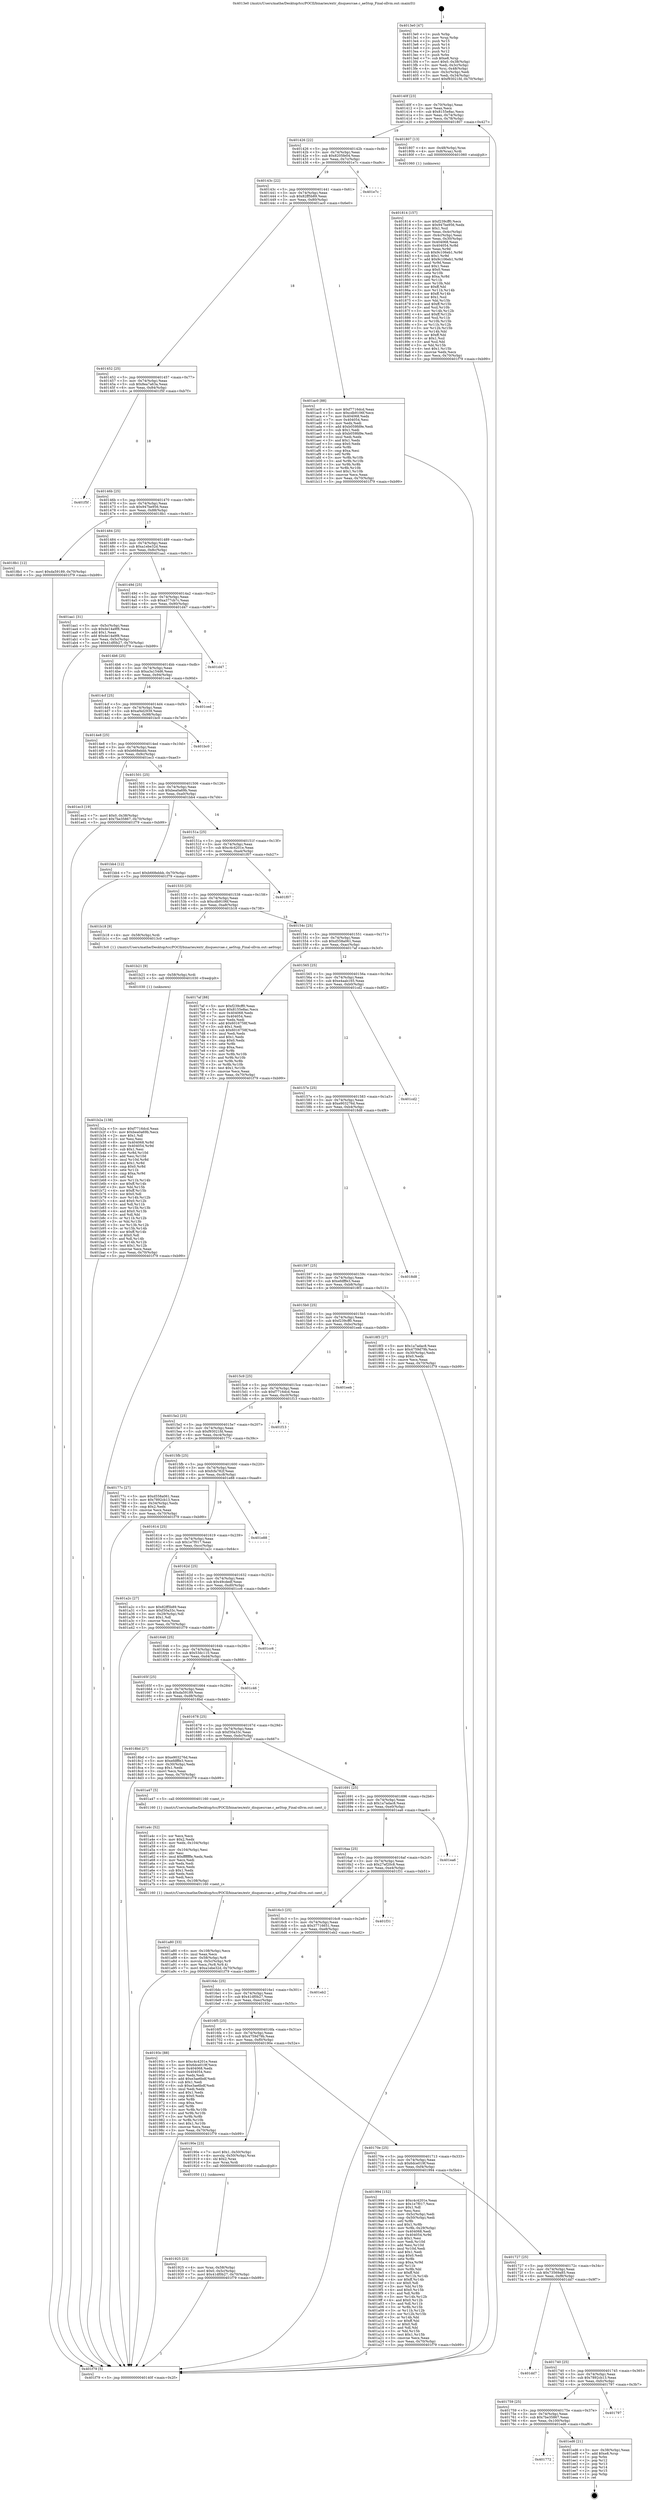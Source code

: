 digraph "0x4013e0" {
  label = "0x4013e0 (/mnt/c/Users/mathe/Desktop/tcc/POCII/binaries/extr_disquesrcae.c_aeStop_Final-ollvm.out::main(0))"
  labelloc = "t"
  node[shape=record]

  Entry [label="",width=0.3,height=0.3,shape=circle,fillcolor=black,style=filled]
  "0x40140f" [label="{
     0x40140f [23]\l
     | [instrs]\l
     &nbsp;&nbsp;0x40140f \<+3\>: mov -0x70(%rbp),%eax\l
     &nbsp;&nbsp;0x401412 \<+2\>: mov %eax,%ecx\l
     &nbsp;&nbsp;0x401414 \<+6\>: sub $0x8155e8ac,%ecx\l
     &nbsp;&nbsp;0x40141a \<+3\>: mov %eax,-0x74(%rbp)\l
     &nbsp;&nbsp;0x40141d \<+3\>: mov %ecx,-0x78(%rbp)\l
     &nbsp;&nbsp;0x401420 \<+6\>: je 0000000000401807 \<main+0x427\>\l
  }"]
  "0x401807" [label="{
     0x401807 [13]\l
     | [instrs]\l
     &nbsp;&nbsp;0x401807 \<+4\>: mov -0x48(%rbp),%rax\l
     &nbsp;&nbsp;0x40180b \<+4\>: mov 0x8(%rax),%rdi\l
     &nbsp;&nbsp;0x40180f \<+5\>: call 0000000000401060 \<atoi@plt\>\l
     | [calls]\l
     &nbsp;&nbsp;0x401060 \{1\} (unknown)\l
  }"]
  "0x401426" [label="{
     0x401426 [22]\l
     | [instrs]\l
     &nbsp;&nbsp;0x401426 \<+5\>: jmp 000000000040142b \<main+0x4b\>\l
     &nbsp;&nbsp;0x40142b \<+3\>: mov -0x74(%rbp),%eax\l
     &nbsp;&nbsp;0x40142e \<+5\>: sub $0x8205fe04,%eax\l
     &nbsp;&nbsp;0x401433 \<+3\>: mov %eax,-0x7c(%rbp)\l
     &nbsp;&nbsp;0x401436 \<+6\>: je 0000000000401e7c \<main+0xa9c\>\l
  }"]
  Exit [label="",width=0.3,height=0.3,shape=circle,fillcolor=black,style=filled,peripheries=2]
  "0x401e7c" [label="{
     0x401e7c\l
  }", style=dashed]
  "0x40143c" [label="{
     0x40143c [22]\l
     | [instrs]\l
     &nbsp;&nbsp;0x40143c \<+5\>: jmp 0000000000401441 \<main+0x61\>\l
     &nbsp;&nbsp;0x401441 \<+3\>: mov -0x74(%rbp),%eax\l
     &nbsp;&nbsp;0x401444 \<+5\>: sub $0x82ff5b89,%eax\l
     &nbsp;&nbsp;0x401449 \<+3\>: mov %eax,-0x80(%rbp)\l
     &nbsp;&nbsp;0x40144c \<+6\>: je 0000000000401ac0 \<main+0x6e0\>\l
  }"]
  "0x401772" [label="{
     0x401772\l
  }", style=dashed]
  "0x401ac0" [label="{
     0x401ac0 [88]\l
     | [instrs]\l
     &nbsp;&nbsp;0x401ac0 \<+5\>: mov $0xf7716dcd,%eax\l
     &nbsp;&nbsp;0x401ac5 \<+5\>: mov $0xcdb9106f,%ecx\l
     &nbsp;&nbsp;0x401aca \<+7\>: mov 0x404068,%edx\l
     &nbsp;&nbsp;0x401ad1 \<+7\>: mov 0x404054,%esi\l
     &nbsp;&nbsp;0x401ad8 \<+2\>: mov %edx,%edi\l
     &nbsp;&nbsp;0x401ada \<+6\>: add $0xb059fd9e,%edi\l
     &nbsp;&nbsp;0x401ae0 \<+3\>: sub $0x1,%edi\l
     &nbsp;&nbsp;0x401ae3 \<+6\>: sub $0xb059fd9e,%edi\l
     &nbsp;&nbsp;0x401ae9 \<+3\>: imul %edi,%edx\l
     &nbsp;&nbsp;0x401aec \<+3\>: and $0x1,%edx\l
     &nbsp;&nbsp;0x401aef \<+3\>: cmp $0x0,%edx\l
     &nbsp;&nbsp;0x401af2 \<+4\>: sete %r8b\l
     &nbsp;&nbsp;0x401af6 \<+3\>: cmp $0xa,%esi\l
     &nbsp;&nbsp;0x401af9 \<+4\>: setl %r9b\l
     &nbsp;&nbsp;0x401afd \<+3\>: mov %r8b,%r10b\l
     &nbsp;&nbsp;0x401b00 \<+3\>: and %r9b,%r10b\l
     &nbsp;&nbsp;0x401b03 \<+3\>: xor %r9b,%r8b\l
     &nbsp;&nbsp;0x401b06 \<+3\>: or %r8b,%r10b\l
     &nbsp;&nbsp;0x401b09 \<+4\>: test $0x1,%r10b\l
     &nbsp;&nbsp;0x401b0d \<+3\>: cmovne %ecx,%eax\l
     &nbsp;&nbsp;0x401b10 \<+3\>: mov %eax,-0x70(%rbp)\l
     &nbsp;&nbsp;0x401b13 \<+5\>: jmp 0000000000401f79 \<main+0xb99\>\l
  }"]
  "0x401452" [label="{
     0x401452 [25]\l
     | [instrs]\l
     &nbsp;&nbsp;0x401452 \<+5\>: jmp 0000000000401457 \<main+0x77\>\l
     &nbsp;&nbsp;0x401457 \<+3\>: mov -0x74(%rbp),%eax\l
     &nbsp;&nbsp;0x40145a \<+5\>: sub $0x8ea7a63a,%eax\l
     &nbsp;&nbsp;0x40145f \<+6\>: mov %eax,-0x84(%rbp)\l
     &nbsp;&nbsp;0x401465 \<+6\>: je 0000000000401f5f \<main+0xb7f\>\l
  }"]
  "0x401ed6" [label="{
     0x401ed6 [21]\l
     | [instrs]\l
     &nbsp;&nbsp;0x401ed6 \<+3\>: mov -0x38(%rbp),%eax\l
     &nbsp;&nbsp;0x401ed9 \<+7\>: add $0xe8,%rsp\l
     &nbsp;&nbsp;0x401ee0 \<+1\>: pop %rbx\l
     &nbsp;&nbsp;0x401ee1 \<+2\>: pop %r12\l
     &nbsp;&nbsp;0x401ee3 \<+2\>: pop %r13\l
     &nbsp;&nbsp;0x401ee5 \<+2\>: pop %r14\l
     &nbsp;&nbsp;0x401ee7 \<+2\>: pop %r15\l
     &nbsp;&nbsp;0x401ee9 \<+1\>: pop %rbp\l
     &nbsp;&nbsp;0x401eea \<+1\>: ret\l
  }"]
  "0x401f5f" [label="{
     0x401f5f\l
  }", style=dashed]
  "0x40146b" [label="{
     0x40146b [25]\l
     | [instrs]\l
     &nbsp;&nbsp;0x40146b \<+5\>: jmp 0000000000401470 \<main+0x90\>\l
     &nbsp;&nbsp;0x401470 \<+3\>: mov -0x74(%rbp),%eax\l
     &nbsp;&nbsp;0x401473 \<+5\>: sub $0x947be956,%eax\l
     &nbsp;&nbsp;0x401478 \<+6\>: mov %eax,-0x88(%rbp)\l
     &nbsp;&nbsp;0x40147e \<+6\>: je 00000000004018b1 \<main+0x4d1\>\l
  }"]
  "0x401759" [label="{
     0x401759 [25]\l
     | [instrs]\l
     &nbsp;&nbsp;0x401759 \<+5\>: jmp 000000000040175e \<main+0x37e\>\l
     &nbsp;&nbsp;0x40175e \<+3\>: mov -0x74(%rbp),%eax\l
     &nbsp;&nbsp;0x401761 \<+5\>: sub $0x7be35867,%eax\l
     &nbsp;&nbsp;0x401766 \<+6\>: mov %eax,-0x100(%rbp)\l
     &nbsp;&nbsp;0x40176c \<+6\>: je 0000000000401ed6 \<main+0xaf6\>\l
  }"]
  "0x4018b1" [label="{
     0x4018b1 [12]\l
     | [instrs]\l
     &nbsp;&nbsp;0x4018b1 \<+7\>: movl $0xda59189,-0x70(%rbp)\l
     &nbsp;&nbsp;0x4018b8 \<+5\>: jmp 0000000000401f79 \<main+0xb99\>\l
  }"]
  "0x401484" [label="{
     0x401484 [25]\l
     | [instrs]\l
     &nbsp;&nbsp;0x401484 \<+5\>: jmp 0000000000401489 \<main+0xa9\>\l
     &nbsp;&nbsp;0x401489 \<+3\>: mov -0x74(%rbp),%eax\l
     &nbsp;&nbsp;0x40148c \<+5\>: sub $0xa1ebe32d,%eax\l
     &nbsp;&nbsp;0x401491 \<+6\>: mov %eax,-0x8c(%rbp)\l
     &nbsp;&nbsp;0x401497 \<+6\>: je 0000000000401aa1 \<main+0x6c1\>\l
  }"]
  "0x401797" [label="{
     0x401797\l
  }", style=dashed]
  "0x401aa1" [label="{
     0x401aa1 [31]\l
     | [instrs]\l
     &nbsp;&nbsp;0x401aa1 \<+3\>: mov -0x5c(%rbp),%eax\l
     &nbsp;&nbsp;0x401aa4 \<+5\>: sub $0xde14a9f8,%eax\l
     &nbsp;&nbsp;0x401aa9 \<+3\>: add $0x1,%eax\l
     &nbsp;&nbsp;0x401aac \<+5\>: add $0xde14a9f8,%eax\l
     &nbsp;&nbsp;0x401ab1 \<+3\>: mov %eax,-0x5c(%rbp)\l
     &nbsp;&nbsp;0x401ab4 \<+7\>: movl $0x41df0b27,-0x70(%rbp)\l
     &nbsp;&nbsp;0x401abb \<+5\>: jmp 0000000000401f79 \<main+0xb99\>\l
  }"]
  "0x40149d" [label="{
     0x40149d [25]\l
     | [instrs]\l
     &nbsp;&nbsp;0x40149d \<+5\>: jmp 00000000004014a2 \<main+0xc2\>\l
     &nbsp;&nbsp;0x4014a2 \<+3\>: mov -0x74(%rbp),%eax\l
     &nbsp;&nbsp;0x4014a5 \<+5\>: sub $0xa377cb7c,%eax\l
     &nbsp;&nbsp;0x4014aa \<+6\>: mov %eax,-0x90(%rbp)\l
     &nbsp;&nbsp;0x4014b0 \<+6\>: je 0000000000401d47 \<main+0x967\>\l
  }"]
  "0x401740" [label="{
     0x401740 [25]\l
     | [instrs]\l
     &nbsp;&nbsp;0x401740 \<+5\>: jmp 0000000000401745 \<main+0x365\>\l
     &nbsp;&nbsp;0x401745 \<+3\>: mov -0x74(%rbp),%eax\l
     &nbsp;&nbsp;0x401748 \<+5\>: sub $0x7892cb13,%eax\l
     &nbsp;&nbsp;0x40174d \<+6\>: mov %eax,-0xfc(%rbp)\l
     &nbsp;&nbsp;0x401753 \<+6\>: je 0000000000401797 \<main+0x3b7\>\l
  }"]
  "0x401d47" [label="{
     0x401d47\l
  }", style=dashed]
  "0x4014b6" [label="{
     0x4014b6 [25]\l
     | [instrs]\l
     &nbsp;&nbsp;0x4014b6 \<+5\>: jmp 00000000004014bb \<main+0xdb\>\l
     &nbsp;&nbsp;0x4014bb \<+3\>: mov -0x74(%rbp),%eax\l
     &nbsp;&nbsp;0x4014be \<+5\>: sub $0xa3a154d6,%eax\l
     &nbsp;&nbsp;0x4014c3 \<+6\>: mov %eax,-0x94(%rbp)\l
     &nbsp;&nbsp;0x4014c9 \<+6\>: je 0000000000401ced \<main+0x90d\>\l
  }"]
  "0x401dd7" [label="{
     0x401dd7\l
  }", style=dashed]
  "0x401ced" [label="{
     0x401ced\l
  }", style=dashed]
  "0x4014cf" [label="{
     0x4014cf [25]\l
     | [instrs]\l
     &nbsp;&nbsp;0x4014cf \<+5\>: jmp 00000000004014d4 \<main+0xf4\>\l
     &nbsp;&nbsp;0x4014d4 \<+3\>: mov -0x74(%rbp),%eax\l
     &nbsp;&nbsp;0x4014d7 \<+5\>: sub $0xaf4d2939,%eax\l
     &nbsp;&nbsp;0x4014dc \<+6\>: mov %eax,-0x98(%rbp)\l
     &nbsp;&nbsp;0x4014e2 \<+6\>: je 0000000000401bc0 \<main+0x7e0\>\l
  }"]
  "0x401b2a" [label="{
     0x401b2a [138]\l
     | [instrs]\l
     &nbsp;&nbsp;0x401b2a \<+5\>: mov $0xf7716dcd,%eax\l
     &nbsp;&nbsp;0x401b2f \<+5\>: mov $0xbea0a69b,%ecx\l
     &nbsp;&nbsp;0x401b34 \<+2\>: mov $0x1,%dl\l
     &nbsp;&nbsp;0x401b36 \<+2\>: xor %esi,%esi\l
     &nbsp;&nbsp;0x401b38 \<+8\>: mov 0x404068,%r8d\l
     &nbsp;&nbsp;0x401b40 \<+8\>: mov 0x404054,%r9d\l
     &nbsp;&nbsp;0x401b48 \<+3\>: sub $0x1,%esi\l
     &nbsp;&nbsp;0x401b4b \<+3\>: mov %r8d,%r10d\l
     &nbsp;&nbsp;0x401b4e \<+3\>: add %esi,%r10d\l
     &nbsp;&nbsp;0x401b51 \<+4\>: imul %r10d,%r8d\l
     &nbsp;&nbsp;0x401b55 \<+4\>: and $0x1,%r8d\l
     &nbsp;&nbsp;0x401b59 \<+4\>: cmp $0x0,%r8d\l
     &nbsp;&nbsp;0x401b5d \<+4\>: sete %r11b\l
     &nbsp;&nbsp;0x401b61 \<+4\>: cmp $0xa,%r9d\l
     &nbsp;&nbsp;0x401b65 \<+3\>: setl %bl\l
     &nbsp;&nbsp;0x401b68 \<+3\>: mov %r11b,%r14b\l
     &nbsp;&nbsp;0x401b6b \<+4\>: xor $0xff,%r14b\l
     &nbsp;&nbsp;0x401b6f \<+3\>: mov %bl,%r15b\l
     &nbsp;&nbsp;0x401b72 \<+4\>: xor $0xff,%r15b\l
     &nbsp;&nbsp;0x401b76 \<+3\>: xor $0x0,%dl\l
     &nbsp;&nbsp;0x401b79 \<+3\>: mov %r14b,%r12b\l
     &nbsp;&nbsp;0x401b7c \<+4\>: and $0x0,%r12b\l
     &nbsp;&nbsp;0x401b80 \<+3\>: and %dl,%r11b\l
     &nbsp;&nbsp;0x401b83 \<+3\>: mov %r15b,%r13b\l
     &nbsp;&nbsp;0x401b86 \<+4\>: and $0x0,%r13b\l
     &nbsp;&nbsp;0x401b8a \<+2\>: and %dl,%bl\l
     &nbsp;&nbsp;0x401b8c \<+3\>: or %r11b,%r12b\l
     &nbsp;&nbsp;0x401b8f \<+3\>: or %bl,%r13b\l
     &nbsp;&nbsp;0x401b92 \<+3\>: xor %r13b,%r12b\l
     &nbsp;&nbsp;0x401b95 \<+3\>: or %r15b,%r14b\l
     &nbsp;&nbsp;0x401b98 \<+4\>: xor $0xff,%r14b\l
     &nbsp;&nbsp;0x401b9c \<+3\>: or $0x0,%dl\l
     &nbsp;&nbsp;0x401b9f \<+3\>: and %dl,%r14b\l
     &nbsp;&nbsp;0x401ba2 \<+3\>: or %r14b,%r12b\l
     &nbsp;&nbsp;0x401ba5 \<+4\>: test $0x1,%r12b\l
     &nbsp;&nbsp;0x401ba9 \<+3\>: cmovne %ecx,%eax\l
     &nbsp;&nbsp;0x401bac \<+3\>: mov %eax,-0x70(%rbp)\l
     &nbsp;&nbsp;0x401baf \<+5\>: jmp 0000000000401f79 \<main+0xb99\>\l
  }"]
  "0x401bc0" [label="{
     0x401bc0\l
  }", style=dashed]
  "0x4014e8" [label="{
     0x4014e8 [25]\l
     | [instrs]\l
     &nbsp;&nbsp;0x4014e8 \<+5\>: jmp 00000000004014ed \<main+0x10d\>\l
     &nbsp;&nbsp;0x4014ed \<+3\>: mov -0x74(%rbp),%eax\l
     &nbsp;&nbsp;0x4014f0 \<+5\>: sub $0xb668ebbb,%eax\l
     &nbsp;&nbsp;0x4014f5 \<+6\>: mov %eax,-0x9c(%rbp)\l
     &nbsp;&nbsp;0x4014fb \<+6\>: je 0000000000401ec3 \<main+0xae3\>\l
  }"]
  "0x401b21" [label="{
     0x401b21 [9]\l
     | [instrs]\l
     &nbsp;&nbsp;0x401b21 \<+4\>: mov -0x58(%rbp),%rdi\l
     &nbsp;&nbsp;0x401b25 \<+5\>: call 0000000000401030 \<free@plt\>\l
     | [calls]\l
     &nbsp;&nbsp;0x401030 \{1\} (unknown)\l
  }"]
  "0x401ec3" [label="{
     0x401ec3 [19]\l
     | [instrs]\l
     &nbsp;&nbsp;0x401ec3 \<+7\>: movl $0x0,-0x38(%rbp)\l
     &nbsp;&nbsp;0x401eca \<+7\>: movl $0x7be35867,-0x70(%rbp)\l
     &nbsp;&nbsp;0x401ed1 \<+5\>: jmp 0000000000401f79 \<main+0xb99\>\l
  }"]
  "0x401501" [label="{
     0x401501 [25]\l
     | [instrs]\l
     &nbsp;&nbsp;0x401501 \<+5\>: jmp 0000000000401506 \<main+0x126\>\l
     &nbsp;&nbsp;0x401506 \<+3\>: mov -0x74(%rbp),%eax\l
     &nbsp;&nbsp;0x401509 \<+5\>: sub $0xbea0a69b,%eax\l
     &nbsp;&nbsp;0x40150e \<+6\>: mov %eax,-0xa0(%rbp)\l
     &nbsp;&nbsp;0x401514 \<+6\>: je 0000000000401bb4 \<main+0x7d4\>\l
  }"]
  "0x401a80" [label="{
     0x401a80 [33]\l
     | [instrs]\l
     &nbsp;&nbsp;0x401a80 \<+6\>: mov -0x108(%rbp),%ecx\l
     &nbsp;&nbsp;0x401a86 \<+3\>: imul %eax,%ecx\l
     &nbsp;&nbsp;0x401a89 \<+4\>: mov -0x58(%rbp),%r8\l
     &nbsp;&nbsp;0x401a8d \<+4\>: movslq -0x5c(%rbp),%r9\l
     &nbsp;&nbsp;0x401a91 \<+4\>: mov %ecx,(%r8,%r9,4)\l
     &nbsp;&nbsp;0x401a95 \<+7\>: movl $0xa1ebe32d,-0x70(%rbp)\l
     &nbsp;&nbsp;0x401a9c \<+5\>: jmp 0000000000401f79 \<main+0xb99\>\l
  }"]
  "0x401bb4" [label="{
     0x401bb4 [12]\l
     | [instrs]\l
     &nbsp;&nbsp;0x401bb4 \<+7\>: movl $0xb668ebbb,-0x70(%rbp)\l
     &nbsp;&nbsp;0x401bbb \<+5\>: jmp 0000000000401f79 \<main+0xb99\>\l
  }"]
  "0x40151a" [label="{
     0x40151a [25]\l
     | [instrs]\l
     &nbsp;&nbsp;0x40151a \<+5\>: jmp 000000000040151f \<main+0x13f\>\l
     &nbsp;&nbsp;0x40151f \<+3\>: mov -0x74(%rbp),%eax\l
     &nbsp;&nbsp;0x401522 \<+5\>: sub $0xc4c4201e,%eax\l
     &nbsp;&nbsp;0x401527 \<+6\>: mov %eax,-0xa4(%rbp)\l
     &nbsp;&nbsp;0x40152d \<+6\>: je 0000000000401f07 \<main+0xb27\>\l
  }"]
  "0x401a4c" [label="{
     0x401a4c [52]\l
     | [instrs]\l
     &nbsp;&nbsp;0x401a4c \<+2\>: xor %ecx,%ecx\l
     &nbsp;&nbsp;0x401a4e \<+5\>: mov $0x2,%edx\l
     &nbsp;&nbsp;0x401a53 \<+6\>: mov %edx,-0x104(%rbp)\l
     &nbsp;&nbsp;0x401a59 \<+1\>: cltd\l
     &nbsp;&nbsp;0x401a5a \<+6\>: mov -0x104(%rbp),%esi\l
     &nbsp;&nbsp;0x401a60 \<+2\>: idiv %esi\l
     &nbsp;&nbsp;0x401a62 \<+6\>: imul $0xfffffffe,%edx,%edx\l
     &nbsp;&nbsp;0x401a68 \<+2\>: mov %ecx,%edi\l
     &nbsp;&nbsp;0x401a6a \<+2\>: sub %edx,%edi\l
     &nbsp;&nbsp;0x401a6c \<+2\>: mov %ecx,%edx\l
     &nbsp;&nbsp;0x401a6e \<+3\>: sub $0x1,%edx\l
     &nbsp;&nbsp;0x401a71 \<+2\>: add %edx,%edi\l
     &nbsp;&nbsp;0x401a73 \<+2\>: sub %edi,%ecx\l
     &nbsp;&nbsp;0x401a75 \<+6\>: mov %ecx,-0x108(%rbp)\l
     &nbsp;&nbsp;0x401a7b \<+5\>: call 0000000000401160 \<next_i\>\l
     | [calls]\l
     &nbsp;&nbsp;0x401160 \{1\} (/mnt/c/Users/mathe/Desktop/tcc/POCII/binaries/extr_disquesrcae.c_aeStop_Final-ollvm.out::next_i)\l
  }"]
  "0x401f07" [label="{
     0x401f07\l
  }", style=dashed]
  "0x401533" [label="{
     0x401533 [25]\l
     | [instrs]\l
     &nbsp;&nbsp;0x401533 \<+5\>: jmp 0000000000401538 \<main+0x158\>\l
     &nbsp;&nbsp;0x401538 \<+3\>: mov -0x74(%rbp),%eax\l
     &nbsp;&nbsp;0x40153b \<+5\>: sub $0xcdb9106f,%eax\l
     &nbsp;&nbsp;0x401540 \<+6\>: mov %eax,-0xa8(%rbp)\l
     &nbsp;&nbsp;0x401546 \<+6\>: je 0000000000401b18 \<main+0x738\>\l
  }"]
  "0x401727" [label="{
     0x401727 [25]\l
     | [instrs]\l
     &nbsp;&nbsp;0x401727 \<+5\>: jmp 000000000040172c \<main+0x34c\>\l
     &nbsp;&nbsp;0x40172c \<+3\>: mov -0x74(%rbp),%eax\l
     &nbsp;&nbsp;0x40172f \<+5\>: sub $0x73569a85,%eax\l
     &nbsp;&nbsp;0x401734 \<+6\>: mov %eax,-0xf8(%rbp)\l
     &nbsp;&nbsp;0x40173a \<+6\>: je 0000000000401dd7 \<main+0x9f7\>\l
  }"]
  "0x401b18" [label="{
     0x401b18 [9]\l
     | [instrs]\l
     &nbsp;&nbsp;0x401b18 \<+4\>: mov -0x58(%rbp),%rdi\l
     &nbsp;&nbsp;0x401b1c \<+5\>: call 00000000004013c0 \<aeStop\>\l
     | [calls]\l
     &nbsp;&nbsp;0x4013c0 \{1\} (/mnt/c/Users/mathe/Desktop/tcc/POCII/binaries/extr_disquesrcae.c_aeStop_Final-ollvm.out::aeStop)\l
  }"]
  "0x40154c" [label="{
     0x40154c [25]\l
     | [instrs]\l
     &nbsp;&nbsp;0x40154c \<+5\>: jmp 0000000000401551 \<main+0x171\>\l
     &nbsp;&nbsp;0x401551 \<+3\>: mov -0x74(%rbp),%eax\l
     &nbsp;&nbsp;0x401554 \<+5\>: sub $0xd558a061,%eax\l
     &nbsp;&nbsp;0x401559 \<+6\>: mov %eax,-0xac(%rbp)\l
     &nbsp;&nbsp;0x40155f \<+6\>: je 00000000004017af \<main+0x3cf\>\l
  }"]
  "0x401994" [label="{
     0x401994 [152]\l
     | [instrs]\l
     &nbsp;&nbsp;0x401994 \<+5\>: mov $0xc4c4201e,%eax\l
     &nbsp;&nbsp;0x401999 \<+5\>: mov $0x1e7f017,%ecx\l
     &nbsp;&nbsp;0x40199e \<+2\>: mov $0x1,%dl\l
     &nbsp;&nbsp;0x4019a0 \<+2\>: xor %esi,%esi\l
     &nbsp;&nbsp;0x4019a2 \<+3\>: mov -0x5c(%rbp),%edi\l
     &nbsp;&nbsp;0x4019a5 \<+3\>: cmp -0x50(%rbp),%edi\l
     &nbsp;&nbsp;0x4019a8 \<+4\>: setl %r8b\l
     &nbsp;&nbsp;0x4019ac \<+4\>: and $0x1,%r8b\l
     &nbsp;&nbsp;0x4019b0 \<+4\>: mov %r8b,-0x29(%rbp)\l
     &nbsp;&nbsp;0x4019b4 \<+7\>: mov 0x404068,%edi\l
     &nbsp;&nbsp;0x4019bb \<+8\>: mov 0x404054,%r9d\l
     &nbsp;&nbsp;0x4019c3 \<+3\>: sub $0x1,%esi\l
     &nbsp;&nbsp;0x4019c6 \<+3\>: mov %edi,%r10d\l
     &nbsp;&nbsp;0x4019c9 \<+3\>: add %esi,%r10d\l
     &nbsp;&nbsp;0x4019cc \<+4\>: imul %r10d,%edi\l
     &nbsp;&nbsp;0x4019d0 \<+3\>: and $0x1,%edi\l
     &nbsp;&nbsp;0x4019d3 \<+3\>: cmp $0x0,%edi\l
     &nbsp;&nbsp;0x4019d6 \<+4\>: sete %r8b\l
     &nbsp;&nbsp;0x4019da \<+4\>: cmp $0xa,%r9d\l
     &nbsp;&nbsp;0x4019de \<+4\>: setl %r11b\l
     &nbsp;&nbsp;0x4019e2 \<+3\>: mov %r8b,%bl\l
     &nbsp;&nbsp;0x4019e5 \<+3\>: xor $0xff,%bl\l
     &nbsp;&nbsp;0x4019e8 \<+3\>: mov %r11b,%r14b\l
     &nbsp;&nbsp;0x4019eb \<+4\>: xor $0xff,%r14b\l
     &nbsp;&nbsp;0x4019ef \<+3\>: xor $0x0,%dl\l
     &nbsp;&nbsp;0x4019f2 \<+3\>: mov %bl,%r15b\l
     &nbsp;&nbsp;0x4019f5 \<+4\>: and $0x0,%r15b\l
     &nbsp;&nbsp;0x4019f9 \<+3\>: and %dl,%r8b\l
     &nbsp;&nbsp;0x4019fc \<+3\>: mov %r14b,%r12b\l
     &nbsp;&nbsp;0x4019ff \<+4\>: and $0x0,%r12b\l
     &nbsp;&nbsp;0x401a03 \<+3\>: and %dl,%r11b\l
     &nbsp;&nbsp;0x401a06 \<+3\>: or %r8b,%r15b\l
     &nbsp;&nbsp;0x401a09 \<+3\>: or %r11b,%r12b\l
     &nbsp;&nbsp;0x401a0c \<+3\>: xor %r12b,%r15b\l
     &nbsp;&nbsp;0x401a0f \<+3\>: or %r14b,%bl\l
     &nbsp;&nbsp;0x401a12 \<+3\>: xor $0xff,%bl\l
     &nbsp;&nbsp;0x401a15 \<+3\>: or $0x0,%dl\l
     &nbsp;&nbsp;0x401a18 \<+2\>: and %dl,%bl\l
     &nbsp;&nbsp;0x401a1a \<+3\>: or %bl,%r15b\l
     &nbsp;&nbsp;0x401a1d \<+4\>: test $0x1,%r15b\l
     &nbsp;&nbsp;0x401a21 \<+3\>: cmovne %ecx,%eax\l
     &nbsp;&nbsp;0x401a24 \<+3\>: mov %eax,-0x70(%rbp)\l
     &nbsp;&nbsp;0x401a27 \<+5\>: jmp 0000000000401f79 \<main+0xb99\>\l
  }"]
  "0x4017af" [label="{
     0x4017af [88]\l
     | [instrs]\l
     &nbsp;&nbsp;0x4017af \<+5\>: mov $0xf239cff0,%eax\l
     &nbsp;&nbsp;0x4017b4 \<+5\>: mov $0x8155e8ac,%ecx\l
     &nbsp;&nbsp;0x4017b9 \<+7\>: mov 0x404068,%edx\l
     &nbsp;&nbsp;0x4017c0 \<+7\>: mov 0x404054,%esi\l
     &nbsp;&nbsp;0x4017c7 \<+2\>: mov %edx,%edi\l
     &nbsp;&nbsp;0x4017c9 \<+6\>: add $0x6016758f,%edi\l
     &nbsp;&nbsp;0x4017cf \<+3\>: sub $0x1,%edi\l
     &nbsp;&nbsp;0x4017d2 \<+6\>: sub $0x6016758f,%edi\l
     &nbsp;&nbsp;0x4017d8 \<+3\>: imul %edi,%edx\l
     &nbsp;&nbsp;0x4017db \<+3\>: and $0x1,%edx\l
     &nbsp;&nbsp;0x4017de \<+3\>: cmp $0x0,%edx\l
     &nbsp;&nbsp;0x4017e1 \<+4\>: sete %r8b\l
     &nbsp;&nbsp;0x4017e5 \<+3\>: cmp $0xa,%esi\l
     &nbsp;&nbsp;0x4017e8 \<+4\>: setl %r9b\l
     &nbsp;&nbsp;0x4017ec \<+3\>: mov %r8b,%r10b\l
     &nbsp;&nbsp;0x4017ef \<+3\>: and %r9b,%r10b\l
     &nbsp;&nbsp;0x4017f2 \<+3\>: xor %r9b,%r8b\l
     &nbsp;&nbsp;0x4017f5 \<+3\>: or %r8b,%r10b\l
     &nbsp;&nbsp;0x4017f8 \<+4\>: test $0x1,%r10b\l
     &nbsp;&nbsp;0x4017fc \<+3\>: cmovne %ecx,%eax\l
     &nbsp;&nbsp;0x4017ff \<+3\>: mov %eax,-0x70(%rbp)\l
     &nbsp;&nbsp;0x401802 \<+5\>: jmp 0000000000401f79 \<main+0xb99\>\l
  }"]
  "0x401565" [label="{
     0x401565 [25]\l
     | [instrs]\l
     &nbsp;&nbsp;0x401565 \<+5\>: jmp 000000000040156a \<main+0x18a\>\l
     &nbsp;&nbsp;0x40156a \<+3\>: mov -0x74(%rbp),%eax\l
     &nbsp;&nbsp;0x40156d \<+5\>: sub $0xe4aab165,%eax\l
     &nbsp;&nbsp;0x401572 \<+6\>: mov %eax,-0xb0(%rbp)\l
     &nbsp;&nbsp;0x401578 \<+6\>: je 0000000000401cd2 \<main+0x8f2\>\l
  }"]
  "0x401925" [label="{
     0x401925 [23]\l
     | [instrs]\l
     &nbsp;&nbsp;0x401925 \<+4\>: mov %rax,-0x58(%rbp)\l
     &nbsp;&nbsp;0x401929 \<+7\>: movl $0x0,-0x5c(%rbp)\l
     &nbsp;&nbsp;0x401930 \<+7\>: movl $0x41df0b27,-0x70(%rbp)\l
     &nbsp;&nbsp;0x401937 \<+5\>: jmp 0000000000401f79 \<main+0xb99\>\l
  }"]
  "0x401cd2" [label="{
     0x401cd2\l
  }", style=dashed]
  "0x40157e" [label="{
     0x40157e [25]\l
     | [instrs]\l
     &nbsp;&nbsp;0x40157e \<+5\>: jmp 0000000000401583 \<main+0x1a3\>\l
     &nbsp;&nbsp;0x401583 \<+3\>: mov -0x74(%rbp),%eax\l
     &nbsp;&nbsp;0x401586 \<+5\>: sub $0xe903276d,%eax\l
     &nbsp;&nbsp;0x40158b \<+6\>: mov %eax,-0xb4(%rbp)\l
     &nbsp;&nbsp;0x401591 \<+6\>: je 00000000004018d8 \<main+0x4f8\>\l
  }"]
  "0x40170e" [label="{
     0x40170e [25]\l
     | [instrs]\l
     &nbsp;&nbsp;0x40170e \<+5\>: jmp 0000000000401713 \<main+0x333\>\l
     &nbsp;&nbsp;0x401713 \<+3\>: mov -0x74(%rbp),%eax\l
     &nbsp;&nbsp;0x401716 \<+5\>: sub $0x6dce019f,%eax\l
     &nbsp;&nbsp;0x40171b \<+6\>: mov %eax,-0xf4(%rbp)\l
     &nbsp;&nbsp;0x401721 \<+6\>: je 0000000000401994 \<main+0x5b4\>\l
  }"]
  "0x4018d8" [label="{
     0x4018d8\l
  }", style=dashed]
  "0x401597" [label="{
     0x401597 [25]\l
     | [instrs]\l
     &nbsp;&nbsp;0x401597 \<+5\>: jmp 000000000040159c \<main+0x1bc\>\l
     &nbsp;&nbsp;0x40159c \<+3\>: mov -0x74(%rbp),%eax\l
     &nbsp;&nbsp;0x40159f \<+5\>: sub $0xefdfffe3,%eax\l
     &nbsp;&nbsp;0x4015a4 \<+6\>: mov %eax,-0xb8(%rbp)\l
     &nbsp;&nbsp;0x4015aa \<+6\>: je 00000000004018f3 \<main+0x513\>\l
  }"]
  "0x40190e" [label="{
     0x40190e [23]\l
     | [instrs]\l
     &nbsp;&nbsp;0x40190e \<+7\>: movl $0x1,-0x50(%rbp)\l
     &nbsp;&nbsp;0x401915 \<+4\>: movslq -0x50(%rbp),%rax\l
     &nbsp;&nbsp;0x401919 \<+4\>: shl $0x2,%rax\l
     &nbsp;&nbsp;0x40191d \<+3\>: mov %rax,%rdi\l
     &nbsp;&nbsp;0x401920 \<+5\>: call 0000000000401050 \<malloc@plt\>\l
     | [calls]\l
     &nbsp;&nbsp;0x401050 \{1\} (unknown)\l
  }"]
  "0x4018f3" [label="{
     0x4018f3 [27]\l
     | [instrs]\l
     &nbsp;&nbsp;0x4018f3 \<+5\>: mov $0x1a7adac8,%eax\l
     &nbsp;&nbsp;0x4018f8 \<+5\>: mov $0x4759d79b,%ecx\l
     &nbsp;&nbsp;0x4018fd \<+3\>: mov -0x30(%rbp),%edx\l
     &nbsp;&nbsp;0x401900 \<+3\>: cmp $0x0,%edx\l
     &nbsp;&nbsp;0x401903 \<+3\>: cmove %ecx,%eax\l
     &nbsp;&nbsp;0x401906 \<+3\>: mov %eax,-0x70(%rbp)\l
     &nbsp;&nbsp;0x401909 \<+5\>: jmp 0000000000401f79 \<main+0xb99\>\l
  }"]
  "0x4015b0" [label="{
     0x4015b0 [25]\l
     | [instrs]\l
     &nbsp;&nbsp;0x4015b0 \<+5\>: jmp 00000000004015b5 \<main+0x1d5\>\l
     &nbsp;&nbsp;0x4015b5 \<+3\>: mov -0x74(%rbp),%eax\l
     &nbsp;&nbsp;0x4015b8 \<+5\>: sub $0xf239cff0,%eax\l
     &nbsp;&nbsp;0x4015bd \<+6\>: mov %eax,-0xbc(%rbp)\l
     &nbsp;&nbsp;0x4015c3 \<+6\>: je 0000000000401eeb \<main+0xb0b\>\l
  }"]
  "0x4016f5" [label="{
     0x4016f5 [25]\l
     | [instrs]\l
     &nbsp;&nbsp;0x4016f5 \<+5\>: jmp 00000000004016fa \<main+0x31a\>\l
     &nbsp;&nbsp;0x4016fa \<+3\>: mov -0x74(%rbp),%eax\l
     &nbsp;&nbsp;0x4016fd \<+5\>: sub $0x4759d79b,%eax\l
     &nbsp;&nbsp;0x401702 \<+6\>: mov %eax,-0xf0(%rbp)\l
     &nbsp;&nbsp;0x401708 \<+6\>: je 000000000040190e \<main+0x52e\>\l
  }"]
  "0x401eeb" [label="{
     0x401eeb\l
  }", style=dashed]
  "0x4015c9" [label="{
     0x4015c9 [25]\l
     | [instrs]\l
     &nbsp;&nbsp;0x4015c9 \<+5\>: jmp 00000000004015ce \<main+0x1ee\>\l
     &nbsp;&nbsp;0x4015ce \<+3\>: mov -0x74(%rbp),%eax\l
     &nbsp;&nbsp;0x4015d1 \<+5\>: sub $0xf7716dcd,%eax\l
     &nbsp;&nbsp;0x4015d6 \<+6\>: mov %eax,-0xc0(%rbp)\l
     &nbsp;&nbsp;0x4015dc \<+6\>: je 0000000000401f13 \<main+0xb33\>\l
  }"]
  "0x40193c" [label="{
     0x40193c [88]\l
     | [instrs]\l
     &nbsp;&nbsp;0x40193c \<+5\>: mov $0xc4c4201e,%eax\l
     &nbsp;&nbsp;0x401941 \<+5\>: mov $0x6dce019f,%ecx\l
     &nbsp;&nbsp;0x401946 \<+7\>: mov 0x404068,%edx\l
     &nbsp;&nbsp;0x40194d \<+7\>: mov 0x404054,%esi\l
     &nbsp;&nbsp;0x401954 \<+2\>: mov %edx,%edi\l
     &nbsp;&nbsp;0x401956 \<+6\>: add $0xe3ae6bdf,%edi\l
     &nbsp;&nbsp;0x40195c \<+3\>: sub $0x1,%edi\l
     &nbsp;&nbsp;0x40195f \<+6\>: sub $0xe3ae6bdf,%edi\l
     &nbsp;&nbsp;0x401965 \<+3\>: imul %edi,%edx\l
     &nbsp;&nbsp;0x401968 \<+3\>: and $0x1,%edx\l
     &nbsp;&nbsp;0x40196b \<+3\>: cmp $0x0,%edx\l
     &nbsp;&nbsp;0x40196e \<+4\>: sete %r8b\l
     &nbsp;&nbsp;0x401972 \<+3\>: cmp $0xa,%esi\l
     &nbsp;&nbsp;0x401975 \<+4\>: setl %r9b\l
     &nbsp;&nbsp;0x401979 \<+3\>: mov %r8b,%r10b\l
     &nbsp;&nbsp;0x40197c \<+3\>: and %r9b,%r10b\l
     &nbsp;&nbsp;0x40197f \<+3\>: xor %r9b,%r8b\l
     &nbsp;&nbsp;0x401982 \<+3\>: or %r8b,%r10b\l
     &nbsp;&nbsp;0x401985 \<+4\>: test $0x1,%r10b\l
     &nbsp;&nbsp;0x401989 \<+3\>: cmovne %ecx,%eax\l
     &nbsp;&nbsp;0x40198c \<+3\>: mov %eax,-0x70(%rbp)\l
     &nbsp;&nbsp;0x40198f \<+5\>: jmp 0000000000401f79 \<main+0xb99\>\l
  }"]
  "0x401f13" [label="{
     0x401f13\l
  }", style=dashed]
  "0x4015e2" [label="{
     0x4015e2 [25]\l
     | [instrs]\l
     &nbsp;&nbsp;0x4015e2 \<+5\>: jmp 00000000004015e7 \<main+0x207\>\l
     &nbsp;&nbsp;0x4015e7 \<+3\>: mov -0x74(%rbp),%eax\l
     &nbsp;&nbsp;0x4015ea \<+5\>: sub $0xf93021fd,%eax\l
     &nbsp;&nbsp;0x4015ef \<+6\>: mov %eax,-0xc4(%rbp)\l
     &nbsp;&nbsp;0x4015f5 \<+6\>: je 000000000040177c \<main+0x39c\>\l
  }"]
  "0x4016dc" [label="{
     0x4016dc [25]\l
     | [instrs]\l
     &nbsp;&nbsp;0x4016dc \<+5\>: jmp 00000000004016e1 \<main+0x301\>\l
     &nbsp;&nbsp;0x4016e1 \<+3\>: mov -0x74(%rbp),%eax\l
     &nbsp;&nbsp;0x4016e4 \<+5\>: sub $0x41df0b27,%eax\l
     &nbsp;&nbsp;0x4016e9 \<+6\>: mov %eax,-0xec(%rbp)\l
     &nbsp;&nbsp;0x4016ef \<+6\>: je 000000000040193c \<main+0x55c\>\l
  }"]
  "0x40177c" [label="{
     0x40177c [27]\l
     | [instrs]\l
     &nbsp;&nbsp;0x40177c \<+5\>: mov $0xd558a061,%eax\l
     &nbsp;&nbsp;0x401781 \<+5\>: mov $0x7892cb13,%ecx\l
     &nbsp;&nbsp;0x401786 \<+3\>: mov -0x34(%rbp),%edx\l
     &nbsp;&nbsp;0x401789 \<+3\>: cmp $0x2,%edx\l
     &nbsp;&nbsp;0x40178c \<+3\>: cmovne %ecx,%eax\l
     &nbsp;&nbsp;0x40178f \<+3\>: mov %eax,-0x70(%rbp)\l
     &nbsp;&nbsp;0x401792 \<+5\>: jmp 0000000000401f79 \<main+0xb99\>\l
  }"]
  "0x4015fb" [label="{
     0x4015fb [25]\l
     | [instrs]\l
     &nbsp;&nbsp;0x4015fb \<+5\>: jmp 0000000000401600 \<main+0x220\>\l
     &nbsp;&nbsp;0x401600 \<+3\>: mov -0x74(%rbp),%eax\l
     &nbsp;&nbsp;0x401603 \<+5\>: sub $0xfcfa782f,%eax\l
     &nbsp;&nbsp;0x401608 \<+6\>: mov %eax,-0xc8(%rbp)\l
     &nbsp;&nbsp;0x40160e \<+6\>: je 0000000000401e88 \<main+0xaa8\>\l
  }"]
  "0x401f79" [label="{
     0x401f79 [5]\l
     | [instrs]\l
     &nbsp;&nbsp;0x401f79 \<+5\>: jmp 000000000040140f \<main+0x2f\>\l
  }"]
  "0x4013e0" [label="{
     0x4013e0 [47]\l
     | [instrs]\l
     &nbsp;&nbsp;0x4013e0 \<+1\>: push %rbp\l
     &nbsp;&nbsp;0x4013e1 \<+3\>: mov %rsp,%rbp\l
     &nbsp;&nbsp;0x4013e4 \<+2\>: push %r15\l
     &nbsp;&nbsp;0x4013e6 \<+2\>: push %r14\l
     &nbsp;&nbsp;0x4013e8 \<+2\>: push %r13\l
     &nbsp;&nbsp;0x4013ea \<+2\>: push %r12\l
     &nbsp;&nbsp;0x4013ec \<+1\>: push %rbx\l
     &nbsp;&nbsp;0x4013ed \<+7\>: sub $0xe8,%rsp\l
     &nbsp;&nbsp;0x4013f4 \<+7\>: movl $0x0,-0x38(%rbp)\l
     &nbsp;&nbsp;0x4013fb \<+3\>: mov %edi,-0x3c(%rbp)\l
     &nbsp;&nbsp;0x4013fe \<+4\>: mov %rsi,-0x48(%rbp)\l
     &nbsp;&nbsp;0x401402 \<+3\>: mov -0x3c(%rbp),%edi\l
     &nbsp;&nbsp;0x401405 \<+3\>: mov %edi,-0x34(%rbp)\l
     &nbsp;&nbsp;0x401408 \<+7\>: movl $0xf93021fd,-0x70(%rbp)\l
  }"]
  "0x401814" [label="{
     0x401814 [157]\l
     | [instrs]\l
     &nbsp;&nbsp;0x401814 \<+5\>: mov $0xf239cff0,%ecx\l
     &nbsp;&nbsp;0x401819 \<+5\>: mov $0x947be956,%edx\l
     &nbsp;&nbsp;0x40181e \<+3\>: mov $0x1,%sil\l
     &nbsp;&nbsp;0x401821 \<+3\>: mov %eax,-0x4c(%rbp)\l
     &nbsp;&nbsp;0x401824 \<+3\>: mov -0x4c(%rbp),%eax\l
     &nbsp;&nbsp;0x401827 \<+3\>: mov %eax,-0x30(%rbp)\l
     &nbsp;&nbsp;0x40182a \<+7\>: mov 0x404068,%eax\l
     &nbsp;&nbsp;0x401831 \<+8\>: mov 0x404054,%r8d\l
     &nbsp;&nbsp;0x401839 \<+3\>: mov %eax,%r9d\l
     &nbsp;&nbsp;0x40183c \<+7\>: sub $0x9c106eb1,%r9d\l
     &nbsp;&nbsp;0x401843 \<+4\>: sub $0x1,%r9d\l
     &nbsp;&nbsp;0x401847 \<+7\>: add $0x9c106eb1,%r9d\l
     &nbsp;&nbsp;0x40184e \<+4\>: imul %r9d,%eax\l
     &nbsp;&nbsp;0x401852 \<+3\>: and $0x1,%eax\l
     &nbsp;&nbsp;0x401855 \<+3\>: cmp $0x0,%eax\l
     &nbsp;&nbsp;0x401858 \<+4\>: sete %r10b\l
     &nbsp;&nbsp;0x40185c \<+4\>: cmp $0xa,%r8d\l
     &nbsp;&nbsp;0x401860 \<+4\>: setl %r11b\l
     &nbsp;&nbsp;0x401864 \<+3\>: mov %r10b,%bl\l
     &nbsp;&nbsp;0x401867 \<+3\>: xor $0xff,%bl\l
     &nbsp;&nbsp;0x40186a \<+3\>: mov %r11b,%r14b\l
     &nbsp;&nbsp;0x40186d \<+4\>: xor $0xff,%r14b\l
     &nbsp;&nbsp;0x401871 \<+4\>: xor $0x1,%sil\l
     &nbsp;&nbsp;0x401875 \<+3\>: mov %bl,%r15b\l
     &nbsp;&nbsp;0x401878 \<+4\>: and $0xff,%r15b\l
     &nbsp;&nbsp;0x40187c \<+3\>: and %sil,%r10b\l
     &nbsp;&nbsp;0x40187f \<+3\>: mov %r14b,%r12b\l
     &nbsp;&nbsp;0x401882 \<+4\>: and $0xff,%r12b\l
     &nbsp;&nbsp;0x401886 \<+3\>: and %sil,%r11b\l
     &nbsp;&nbsp;0x401889 \<+3\>: or %r10b,%r15b\l
     &nbsp;&nbsp;0x40188c \<+3\>: or %r11b,%r12b\l
     &nbsp;&nbsp;0x40188f \<+3\>: xor %r12b,%r15b\l
     &nbsp;&nbsp;0x401892 \<+3\>: or %r14b,%bl\l
     &nbsp;&nbsp;0x401895 \<+3\>: xor $0xff,%bl\l
     &nbsp;&nbsp;0x401898 \<+4\>: or $0x1,%sil\l
     &nbsp;&nbsp;0x40189c \<+3\>: and %sil,%bl\l
     &nbsp;&nbsp;0x40189f \<+3\>: or %bl,%r15b\l
     &nbsp;&nbsp;0x4018a2 \<+4\>: test $0x1,%r15b\l
     &nbsp;&nbsp;0x4018a6 \<+3\>: cmovne %edx,%ecx\l
     &nbsp;&nbsp;0x4018a9 \<+3\>: mov %ecx,-0x70(%rbp)\l
     &nbsp;&nbsp;0x4018ac \<+5\>: jmp 0000000000401f79 \<main+0xb99\>\l
  }"]
  "0x401eb2" [label="{
     0x401eb2\l
  }", style=dashed]
  "0x401e88" [label="{
     0x401e88\l
  }", style=dashed]
  "0x401614" [label="{
     0x401614 [25]\l
     | [instrs]\l
     &nbsp;&nbsp;0x401614 \<+5\>: jmp 0000000000401619 \<main+0x239\>\l
     &nbsp;&nbsp;0x401619 \<+3\>: mov -0x74(%rbp),%eax\l
     &nbsp;&nbsp;0x40161c \<+5\>: sub $0x1e7f017,%eax\l
     &nbsp;&nbsp;0x401621 \<+6\>: mov %eax,-0xcc(%rbp)\l
     &nbsp;&nbsp;0x401627 \<+6\>: je 0000000000401a2c \<main+0x64c\>\l
  }"]
  "0x4016c3" [label="{
     0x4016c3 [25]\l
     | [instrs]\l
     &nbsp;&nbsp;0x4016c3 \<+5\>: jmp 00000000004016c8 \<main+0x2e8\>\l
     &nbsp;&nbsp;0x4016c8 \<+3\>: mov -0x74(%rbp),%eax\l
     &nbsp;&nbsp;0x4016cb \<+5\>: sub $0x37716651,%eax\l
     &nbsp;&nbsp;0x4016d0 \<+6\>: mov %eax,-0xe8(%rbp)\l
     &nbsp;&nbsp;0x4016d6 \<+6\>: je 0000000000401eb2 \<main+0xad2\>\l
  }"]
  "0x401a2c" [label="{
     0x401a2c [27]\l
     | [instrs]\l
     &nbsp;&nbsp;0x401a2c \<+5\>: mov $0x82ff5b89,%eax\l
     &nbsp;&nbsp;0x401a31 \<+5\>: mov $0xf30a33c,%ecx\l
     &nbsp;&nbsp;0x401a36 \<+3\>: mov -0x29(%rbp),%dl\l
     &nbsp;&nbsp;0x401a39 \<+3\>: test $0x1,%dl\l
     &nbsp;&nbsp;0x401a3c \<+3\>: cmovne %ecx,%eax\l
     &nbsp;&nbsp;0x401a3f \<+3\>: mov %eax,-0x70(%rbp)\l
     &nbsp;&nbsp;0x401a42 \<+5\>: jmp 0000000000401f79 \<main+0xb99\>\l
  }"]
  "0x40162d" [label="{
     0x40162d [25]\l
     | [instrs]\l
     &nbsp;&nbsp;0x40162d \<+5\>: jmp 0000000000401632 \<main+0x252\>\l
     &nbsp;&nbsp;0x401632 \<+3\>: mov -0x74(%rbp),%eax\l
     &nbsp;&nbsp;0x401635 \<+5\>: sub $0x49cdedf,%eax\l
     &nbsp;&nbsp;0x40163a \<+6\>: mov %eax,-0xd0(%rbp)\l
     &nbsp;&nbsp;0x401640 \<+6\>: je 0000000000401cc6 \<main+0x8e6\>\l
  }"]
  "0x401f31" [label="{
     0x401f31\l
  }", style=dashed]
  "0x401cc6" [label="{
     0x401cc6\l
  }", style=dashed]
  "0x401646" [label="{
     0x401646 [25]\l
     | [instrs]\l
     &nbsp;&nbsp;0x401646 \<+5\>: jmp 000000000040164b \<main+0x26b\>\l
     &nbsp;&nbsp;0x40164b \<+3\>: mov -0x74(%rbp),%eax\l
     &nbsp;&nbsp;0x40164e \<+5\>: sub $0x53dc110,%eax\l
     &nbsp;&nbsp;0x401653 \<+6\>: mov %eax,-0xd4(%rbp)\l
     &nbsp;&nbsp;0x401659 \<+6\>: je 0000000000401c46 \<main+0x866\>\l
  }"]
  "0x4016aa" [label="{
     0x4016aa [25]\l
     | [instrs]\l
     &nbsp;&nbsp;0x4016aa \<+5\>: jmp 00000000004016af \<main+0x2cf\>\l
     &nbsp;&nbsp;0x4016af \<+3\>: mov -0x74(%rbp),%eax\l
     &nbsp;&nbsp;0x4016b2 \<+5\>: sub $0x27ef20c8,%eax\l
     &nbsp;&nbsp;0x4016b7 \<+6\>: mov %eax,-0xe4(%rbp)\l
     &nbsp;&nbsp;0x4016bd \<+6\>: je 0000000000401f31 \<main+0xb51\>\l
  }"]
  "0x401c46" [label="{
     0x401c46\l
  }", style=dashed]
  "0x40165f" [label="{
     0x40165f [25]\l
     | [instrs]\l
     &nbsp;&nbsp;0x40165f \<+5\>: jmp 0000000000401664 \<main+0x284\>\l
     &nbsp;&nbsp;0x401664 \<+3\>: mov -0x74(%rbp),%eax\l
     &nbsp;&nbsp;0x401667 \<+5\>: sub $0xda59189,%eax\l
     &nbsp;&nbsp;0x40166c \<+6\>: mov %eax,-0xd8(%rbp)\l
     &nbsp;&nbsp;0x401672 \<+6\>: je 00000000004018bd \<main+0x4dd\>\l
  }"]
  "0x401ea6" [label="{
     0x401ea6\l
  }", style=dashed]
  "0x4018bd" [label="{
     0x4018bd [27]\l
     | [instrs]\l
     &nbsp;&nbsp;0x4018bd \<+5\>: mov $0xe903276d,%eax\l
     &nbsp;&nbsp;0x4018c2 \<+5\>: mov $0xefdfffe3,%ecx\l
     &nbsp;&nbsp;0x4018c7 \<+3\>: mov -0x30(%rbp),%edx\l
     &nbsp;&nbsp;0x4018ca \<+3\>: cmp $0x1,%edx\l
     &nbsp;&nbsp;0x4018cd \<+3\>: cmovl %ecx,%eax\l
     &nbsp;&nbsp;0x4018d0 \<+3\>: mov %eax,-0x70(%rbp)\l
     &nbsp;&nbsp;0x4018d3 \<+5\>: jmp 0000000000401f79 \<main+0xb99\>\l
  }"]
  "0x401678" [label="{
     0x401678 [25]\l
     | [instrs]\l
     &nbsp;&nbsp;0x401678 \<+5\>: jmp 000000000040167d \<main+0x29d\>\l
     &nbsp;&nbsp;0x40167d \<+3\>: mov -0x74(%rbp),%eax\l
     &nbsp;&nbsp;0x401680 \<+5\>: sub $0xf30a33c,%eax\l
     &nbsp;&nbsp;0x401685 \<+6\>: mov %eax,-0xdc(%rbp)\l
     &nbsp;&nbsp;0x40168b \<+6\>: je 0000000000401a47 \<main+0x667\>\l
  }"]
  "0x401691" [label="{
     0x401691 [25]\l
     | [instrs]\l
     &nbsp;&nbsp;0x401691 \<+5\>: jmp 0000000000401696 \<main+0x2b6\>\l
     &nbsp;&nbsp;0x401696 \<+3\>: mov -0x74(%rbp),%eax\l
     &nbsp;&nbsp;0x401699 \<+5\>: sub $0x1a7adac8,%eax\l
     &nbsp;&nbsp;0x40169e \<+6\>: mov %eax,-0xe0(%rbp)\l
     &nbsp;&nbsp;0x4016a4 \<+6\>: je 0000000000401ea6 \<main+0xac6\>\l
  }"]
  "0x401a47" [label="{
     0x401a47 [5]\l
     | [instrs]\l
     &nbsp;&nbsp;0x401a47 \<+5\>: call 0000000000401160 \<next_i\>\l
     | [calls]\l
     &nbsp;&nbsp;0x401160 \{1\} (/mnt/c/Users/mathe/Desktop/tcc/POCII/binaries/extr_disquesrcae.c_aeStop_Final-ollvm.out::next_i)\l
  }"]
  Entry -> "0x4013e0" [label=" 1"]
  "0x40140f" -> "0x401807" [label=" 1"]
  "0x40140f" -> "0x401426" [label=" 19"]
  "0x401ed6" -> Exit [label=" 1"]
  "0x401426" -> "0x401e7c" [label=" 0"]
  "0x401426" -> "0x40143c" [label=" 19"]
  "0x401759" -> "0x401772" [label=" 0"]
  "0x40143c" -> "0x401ac0" [label=" 1"]
  "0x40143c" -> "0x401452" [label=" 18"]
  "0x401759" -> "0x401ed6" [label=" 1"]
  "0x401452" -> "0x401f5f" [label=" 0"]
  "0x401452" -> "0x40146b" [label=" 18"]
  "0x401740" -> "0x401759" [label=" 1"]
  "0x40146b" -> "0x4018b1" [label=" 1"]
  "0x40146b" -> "0x401484" [label=" 17"]
  "0x401740" -> "0x401797" [label=" 0"]
  "0x401484" -> "0x401aa1" [label=" 1"]
  "0x401484" -> "0x40149d" [label=" 16"]
  "0x401727" -> "0x401740" [label=" 1"]
  "0x40149d" -> "0x401d47" [label=" 0"]
  "0x40149d" -> "0x4014b6" [label=" 16"]
  "0x401727" -> "0x401dd7" [label=" 0"]
  "0x4014b6" -> "0x401ced" [label=" 0"]
  "0x4014b6" -> "0x4014cf" [label=" 16"]
  "0x401ec3" -> "0x401f79" [label=" 1"]
  "0x4014cf" -> "0x401bc0" [label=" 0"]
  "0x4014cf" -> "0x4014e8" [label=" 16"]
  "0x401bb4" -> "0x401f79" [label=" 1"]
  "0x4014e8" -> "0x401ec3" [label=" 1"]
  "0x4014e8" -> "0x401501" [label=" 15"]
  "0x401b2a" -> "0x401f79" [label=" 1"]
  "0x401501" -> "0x401bb4" [label=" 1"]
  "0x401501" -> "0x40151a" [label=" 14"]
  "0x401b21" -> "0x401b2a" [label=" 1"]
  "0x40151a" -> "0x401f07" [label=" 0"]
  "0x40151a" -> "0x401533" [label=" 14"]
  "0x401b18" -> "0x401b21" [label=" 1"]
  "0x401533" -> "0x401b18" [label=" 1"]
  "0x401533" -> "0x40154c" [label=" 13"]
  "0x401ac0" -> "0x401f79" [label=" 1"]
  "0x40154c" -> "0x4017af" [label=" 1"]
  "0x40154c" -> "0x401565" [label=" 12"]
  "0x401aa1" -> "0x401f79" [label=" 1"]
  "0x401565" -> "0x401cd2" [label=" 0"]
  "0x401565" -> "0x40157e" [label=" 12"]
  "0x401a4c" -> "0x401a80" [label=" 1"]
  "0x40157e" -> "0x4018d8" [label=" 0"]
  "0x40157e" -> "0x401597" [label=" 12"]
  "0x401a47" -> "0x401a4c" [label=" 1"]
  "0x401597" -> "0x4018f3" [label=" 1"]
  "0x401597" -> "0x4015b0" [label=" 11"]
  "0x401a2c" -> "0x401f79" [label=" 2"]
  "0x4015b0" -> "0x401eeb" [label=" 0"]
  "0x4015b0" -> "0x4015c9" [label=" 11"]
  "0x40170e" -> "0x401727" [label=" 1"]
  "0x4015c9" -> "0x401f13" [label=" 0"]
  "0x4015c9" -> "0x4015e2" [label=" 11"]
  "0x40170e" -> "0x401994" [label=" 2"]
  "0x4015e2" -> "0x40177c" [label=" 1"]
  "0x4015e2" -> "0x4015fb" [label=" 10"]
  "0x40177c" -> "0x401f79" [label=" 1"]
  "0x4013e0" -> "0x40140f" [label=" 1"]
  "0x401f79" -> "0x40140f" [label=" 19"]
  "0x4017af" -> "0x401f79" [label=" 1"]
  "0x401807" -> "0x401814" [label=" 1"]
  "0x401814" -> "0x401f79" [label=" 1"]
  "0x4018b1" -> "0x401f79" [label=" 1"]
  "0x40193c" -> "0x401f79" [label=" 2"]
  "0x4015fb" -> "0x401e88" [label=" 0"]
  "0x4015fb" -> "0x401614" [label=" 10"]
  "0x401925" -> "0x401f79" [label=" 1"]
  "0x401614" -> "0x401a2c" [label=" 2"]
  "0x401614" -> "0x40162d" [label=" 8"]
  "0x4016f5" -> "0x40170e" [label=" 3"]
  "0x40162d" -> "0x401cc6" [label=" 0"]
  "0x40162d" -> "0x401646" [label=" 8"]
  "0x4016f5" -> "0x40190e" [label=" 1"]
  "0x401646" -> "0x401c46" [label=" 0"]
  "0x401646" -> "0x40165f" [label=" 8"]
  "0x4016dc" -> "0x4016f5" [label=" 4"]
  "0x40165f" -> "0x4018bd" [label=" 1"]
  "0x40165f" -> "0x401678" [label=" 7"]
  "0x4018bd" -> "0x401f79" [label=" 1"]
  "0x4018f3" -> "0x401f79" [label=" 1"]
  "0x4016dc" -> "0x40193c" [label=" 2"]
  "0x401678" -> "0x401a47" [label=" 1"]
  "0x401678" -> "0x401691" [label=" 6"]
  "0x401a80" -> "0x401f79" [label=" 1"]
  "0x401691" -> "0x401ea6" [label=" 0"]
  "0x401691" -> "0x4016aa" [label=" 6"]
  "0x401994" -> "0x401f79" [label=" 2"]
  "0x4016aa" -> "0x401f31" [label=" 0"]
  "0x4016aa" -> "0x4016c3" [label=" 6"]
  "0x40190e" -> "0x401925" [label=" 1"]
  "0x4016c3" -> "0x401eb2" [label=" 0"]
  "0x4016c3" -> "0x4016dc" [label=" 6"]
}
